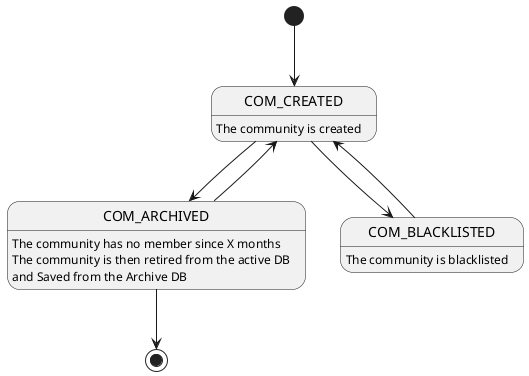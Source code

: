 @startuml



COM_CREATED : The community is created
COM_ARCHIVED : The community has no member since X months
COM_ARCHIVED: The community is then retired from the active DB 
COM_ARCHIVED: and Saved from the Archive DB
COM_BLACKLISTED: The community is blacklisted



[*] --> COM_CREATED
COM_CREATED --> COM_ARCHIVED
COM_CREATED-->COM_BLACKLISTED
COM_ARCHIVED-->COM_CREATED
COM_BLACKLISTED-->COM_CREATED
COM_ARCHIVED --> [*]

@enduml